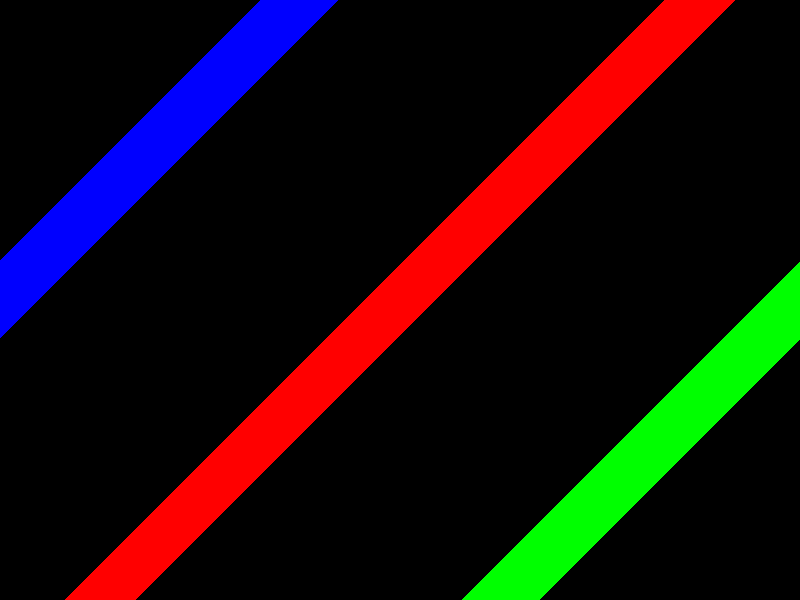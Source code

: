 // File: symmetry_test.pov
// Desc: demo image for symmetry script

#version 3.7;

global_settings { assumed_gamma 1.0 }

// ==== Standard POV-Ray Includes ====
#include "colors.inc"	  // Standard Color definitions


camera {
  location  <0.0, 0.0,-6>
  right     x*image_width/image_height
}

light_source {
  <500, 500, -500>
  color rgb <1,1,1>
}

object {
  cylinder { <0,-10,0> <0,10,0> .25 }
  texture { pigment { color Red } }
  rotate z*-45
}

object {
  cylinder { <0,-10,0> <0,10,0> .25 }
  texture { pigment { color Blue } }
  rotate z*-45
  translate x*-4
}

object {
  cylinder { <0,-10,0> <0,10,0> .25 }
  texture { pigment { color Green } }
  rotate z*-45
  translate x*4
}

